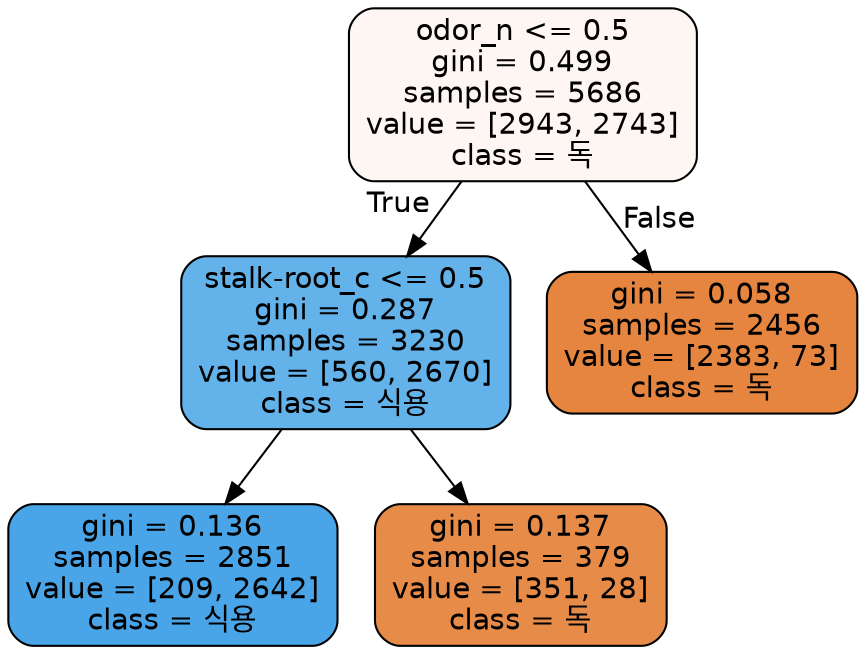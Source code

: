 digraph Tree {
node [shape=box, style="filled, rounded", color="black", fontname="helvetica"] ;
edge [fontname="helvetica"] ;
0 [label="odor_n <= 0.5\ngini = 0.499\nsamples = 5686\nvalue = [2943, 2743]\nclass = 독", fillcolor="#fdf6f2"] ;
1 [label="stalk-root_c <= 0.5\ngini = 0.287\nsamples = 3230\nvalue = [560, 2670]\nclass = 식용", fillcolor="#63b2ea"] ;
0 -> 1 [labeldistance=2.5, labelangle=45, headlabel="True"] ;
2 [label="gini = 0.136\nsamples = 2851\nvalue = [209, 2642]\nclass = 식용", fillcolor="#49a5e7"] ;
1 -> 2 ;
3 [label="gini = 0.137\nsamples = 379\nvalue = [351, 28]\nclass = 독", fillcolor="#e78b49"] ;
1 -> 3 ;
4 [label="gini = 0.058\nsamples = 2456\nvalue = [2383, 73]\nclass = 독", fillcolor="#e6853f"] ;
0 -> 4 [labeldistance=2.5, labelangle=-45, headlabel="False"] ;
}